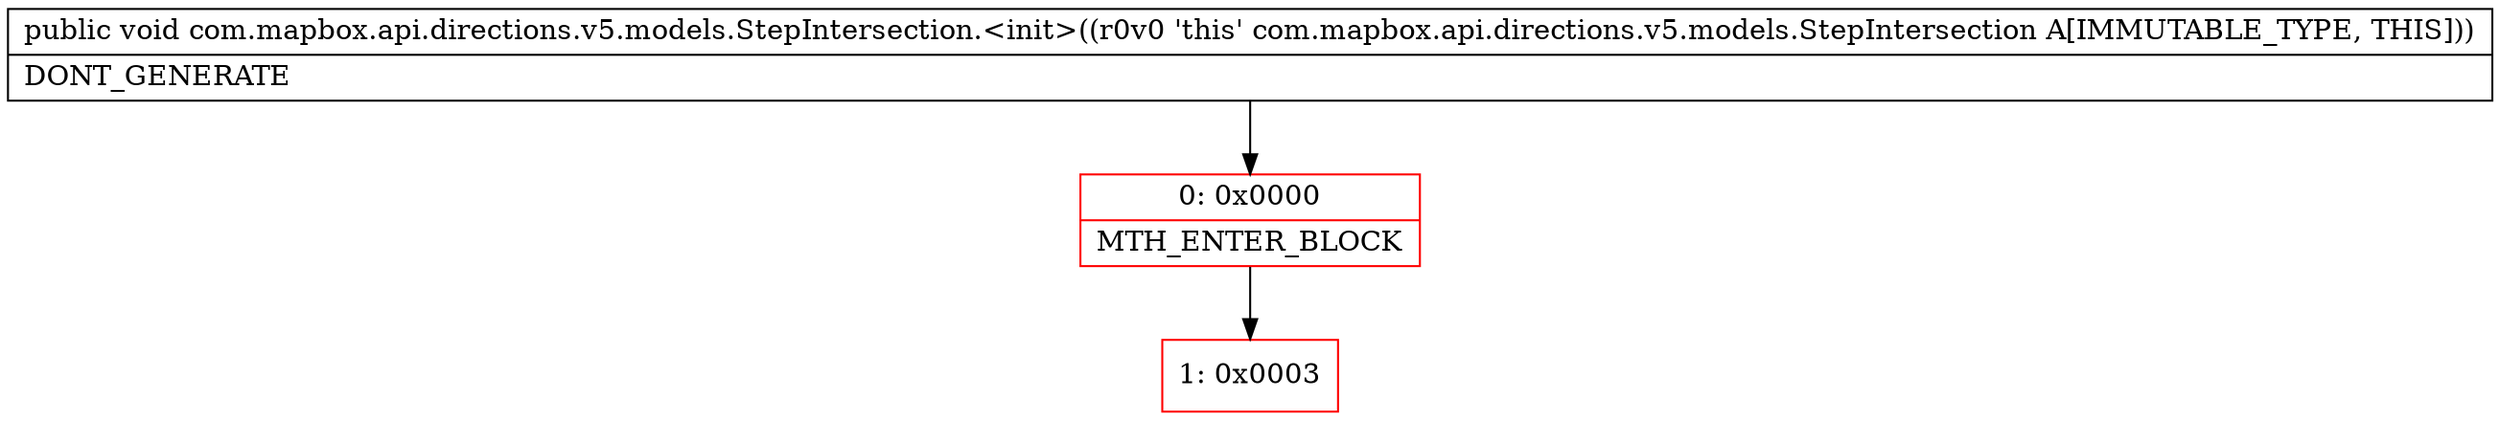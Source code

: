 digraph "CFG forcom.mapbox.api.directions.v5.models.StepIntersection.\<init\>()V" {
subgraph cluster_Region_1547467054 {
label = "R(0)";
node [shape=record,color=blue];
}
Node_0 [shape=record,color=red,label="{0\:\ 0x0000|MTH_ENTER_BLOCK\l}"];
Node_1 [shape=record,color=red,label="{1\:\ 0x0003}"];
MethodNode[shape=record,label="{public void com.mapbox.api.directions.v5.models.StepIntersection.\<init\>((r0v0 'this' com.mapbox.api.directions.v5.models.StepIntersection A[IMMUTABLE_TYPE, THIS]))  | DONT_GENERATE\l}"];
MethodNode -> Node_0;
Node_0 -> Node_1;
}

